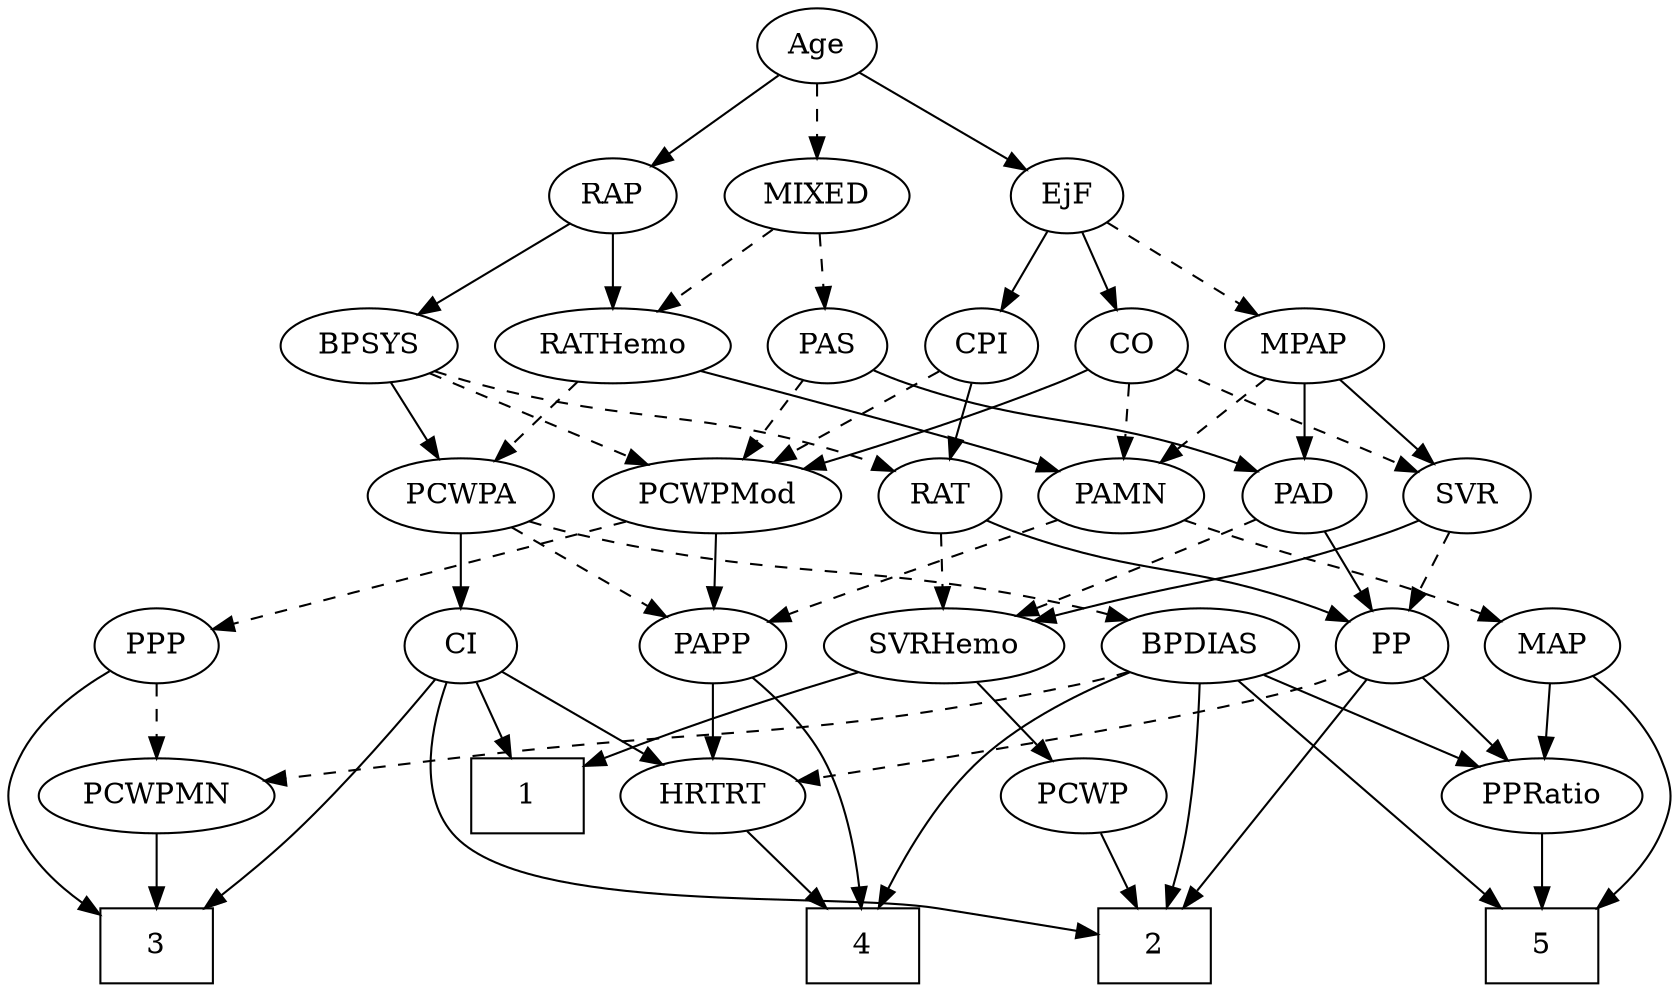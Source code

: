 strict digraph {
	graph [bb="0,0,749.26,468"];
	node [label="\N"];
	1	[height=0.5,
		pos="234.89,90",
		shape=box,
		width=0.75];
	2	[height=0.5,
		pos="519.89,18",
		shape=box,
		width=0.75];
	3	[height=0.5,
		pos="63.887,18",
		shape=box,
		width=0.75];
	4	[height=0.5,
		pos="387.89,18",
		shape=box,
		width=0.75];
	5	[height=0.5,
		pos="695.89,18",
		shape=box,
		width=0.75];
	Age	[height=0.5,
		pos="355.89,450",
		width=0.75];
	EjF	[height=0.5,
		pos="471.89,378",
		width=0.75];
	Age -> EjF	[pos="e,452.41,390.75 375.3,437.28 394.04,425.98 422.61,408.74 443.82,395.94",
		style=solid];
	RAP	[height=0.5,
		pos="265.89,378",
		width=0.77632];
	Age -> RAP	[pos="e,283.05,392.35 338.96,435.83 325.47,425.34 306.37,410.49 291.09,398.6",
		style=solid];
	MIXED	[height=0.5,
		pos="355.89,378",
		width=1.1193];
	Age -> MIXED	[pos="e,355.89,396.1 355.89,431.7 355.89,423.98 355.89,414.71 355.89,406.11",
		style=dashed];
	MPAP	[height=0.5,
		pos="583.89,306",
		width=0.97491];
	EjF -> MPAP	[pos="e,562.5,320.37 490.89,365.13 508.1,354.37 533.75,338.34 553.75,325.83",
		style=dashed];
	CO	[height=0.5,
		pos="503.89,306",
		width=0.75];
	EjF -> CO	[pos="e,496.36,323.47 479.47,360.41 483.26,352.13 487.92,341.92 492.16,332.66",
		style=solid];
	CPI	[height=0.5,
		pos="431.89,306",
		width=0.75];
	EjF -> CPI	[pos="e,441.11,323.15 462.61,360.76 457.71,352.19 451.6,341.49 446.12,331.9",
		style=solid];
	BPSYS	[height=0.5,
		pos="160.89,306",
		width=1.0471];
	RAP -> BPSYS	[pos="e,182.02,321.09 247.12,364.49 231.4,354.01 208.69,338.87 190.53,326.76",
		style=solid];
	RATHemo	[height=0.5,
		pos="265.89,306",
		width=1.3721];
	RAP -> RATHemo	[pos="e,265.89,324.1 265.89,359.7 265.89,351.98 265.89,342.71 265.89,334.11",
		style=solid];
	PAS	[height=0.5,
		pos="359.89,306",
		width=0.75];
	MIXED -> PAS	[pos="e,358.91,324.1 356.88,359.7 357.32,351.98 357.85,342.71 358.34,334.11",
		style=dashed];
	MIXED -> RATHemo	[pos="e,286,322.64 336.36,361.81 324.03,352.22 307.89,339.67 294.18,329",
		style=dashed];
	PAD	[height=0.5,
		pos="583.89,234",
		width=0.79437];
	MPAP -> PAD	[pos="e,583.89,252.1 583.89,287.7 583.89,279.98 583.89,270.71 583.89,262.11",
		style=solid];
	PAMN	[height=0.5,
		pos="500.89,234",
		width=1.011];
	MPAP -> PAMN	[pos="e,518.46,249.82 566.29,290.15 554.62,280.32 539.14,267.26 526.16,256.32",
		style=dashed];
	SVR	[height=0.5,
		pos="658.89,234",
		width=0.77632];
	MPAP -> SVR	[pos="e,643.67,249.21 600.16,289.81 610.66,280.01 624.47,267.12 636.07,256.3",
		style=solid];
	RAT	[height=0.5,
		pos="418.89,234",
		width=0.75827];
	BPSYS -> RAT	[pos="e,397.91,245.93 189.51,293.91 195.53,291.78 201.87,289.7 207.89,288 284.31,266.44 307.56,277.13 382.89,252 384.76,251.38 386.65,\
250.68 388.55,249.94",
		style=dashed];
	PCWPMod	[height=0.5,
		pos="321.89,234",
		width=1.4443];
	BPSYS -> PCWPMod	[pos="e,290.71,248.55 187.83,293.28 213.33,282.2 251.94,265.41 281.19,252.7",
		style=dashed];
	PCWPA	[height=0.5,
		pos="209.89,234",
		width=1.1555];
	BPSYS -> PCWPA	[pos="e,198.24,251.63 172.25,288.76 178.23,280.23 185.68,269.58 192.37,260.02",
		style=solid];
	SVRHemo	[height=0.5,
		pos="420.89,162",
		width=1.3902];
	PAD -> SVRHemo	[pos="e,452.3,176.12 561.41,222.86 556.32,220.58 550.92,218.19 545.89,216 517.84,203.78 486.11,190.33 461.63,180.04",
		style=dashed];
	PP	[height=0.5,
		pos="617.89,162",
		width=0.75];
	PAD -> PP	[pos="e,609.89,179.47 591.94,216.41 595.97,208.13 600.92,197.92 605.42,188.66",
		style=solid];
	CO -> PAMN	[pos="e,501.62,252.1 503.15,287.7 502.82,279.98 502.42,270.71 502.05,262.11",
		style=dashed];
	CO -> SVR	[pos="e,636.61,245.31 525.16,294.83 529.99,292.56 535.11,290.18 539.89,288 576.11,271.5 585.58,268.31 621.89,252 623.68,251.2 625.51,250.37 \
627.36,249.53",
		style=dashed];
	CO -> PCWPMod	[pos="e,357.95,247.04 482.71,294.6 477.88,292.34 472.74,290.02 467.89,288 434.68,274.17 396.43,260.36 367.41,250.3",
		style=solid];
	PAS -> PAD	[pos="e,561.66,245.77 380.52,294.37 385.47,292.07 390.8,289.79 395.89,288 460.56,265.24 480.98,274.09 545.89,252 548,251.28 550.16,250.49 \
552.31,249.65",
		style=solid];
	PAS -> PCWPMod	[pos="e,331.18,252.12 351.07,288.76 346.6,280.53 341.06,270.32 336.01,261.02",
		style=dashed];
	MAP	[height=0.5,
		pos="695.89,162",
		width=0.84854];
	PAMN -> MAP	[pos="e,671.56,173.15 528.91,222.22 534.52,220.12 540.38,217.96 545.89,216 593.56,199.06 606.41,197.5 653.89,180 656.59,179.01 659.37,\
177.95 662.16,176.87",
		style=dashed];
	PAPP	[height=0.5,
		pos="320.89,162",
		width=0.88464];
	PAMN -> PAPP	[pos="e,345.99,173.54 472.58,222.48 444.42,211.95 400.04,195.18 361.89,180 359.79,179.17 357.64,178.3 355.47,177.42",
		style=dashed];
	RATHemo -> PAMN	[pos="e,472.8,245.81 302.99,294.02 309.93,292 317.12,289.92 323.89,288 381.97,271.51 397.4,270.48 454.89,252 457.62,251.12 460.44,250.18 \
463.26,249.2",
		style=solid];
	RATHemo -> PCWPA	[pos="e,223.06,251.47 252.62,288.41 245.71,279.78 237.14,269.06 229.48,259.5",
		style=dashed];
	CPI -> RAT	[pos="e,422.1,252.28 428.74,288.05 427.31,280.35 425.58,271.03 423.97,262.36",
		style=solid];
	CPI -> PCWPMod	[pos="e,345.81,250.23 412.73,292.81 396.68,282.59 373.42,267.79 354.46,255.73",
		style=dashed];
	RAT -> SVRHemo	[pos="e,420.4,180.1 419.38,215.7 419.6,207.98 419.87,198.71 420.11,190.11",
		style=dashed];
	RAT -> PP	[pos="e,596.81,173.65 440.18,222.55 445.26,220.24 450.72,217.91 455.89,216 510.51,195.78 527.37,200.5 581.89,180 583.73,179.31 585.61,\
178.56 587.49,177.77",
		style=solid];
	SVR -> SVRHemo	[pos="e,458.29,173.97 637.25,222.26 632.27,220.01 626.95,217.79 621.89,216 560.5,194.32 542.73,197.02 479.89,180 476.06,178.96 472.1,177.87 \
468.13,176.76",
		style=solid];
	SVR -> PP	[pos="e,627.34,179.15 649.38,216.76 644.36,208.19 638.09,197.49 632.47,187.9",
		style=dashed];
	PPP	[height=0.5,
		pos="63.887,162",
		width=0.75];
	PCWPMod -> PPP	[pos="e,88.476,169.54 282.85,222.07 275.56,220.04 267.99,217.95 260.89,216 203.97,200.41 137.7,182.67 98.353,172.17",
		style=dashed];
	PCWPMod -> PAPP	[pos="e,321.13,180.1 321.64,215.7 321.53,207.98 321.4,198.71 321.27,190.11",
		style=solid];
	BPDIAS	[height=0.5,
		pos="530.89,162",
		width=1.1735];
	PCWPA -> BPDIAS	[pos="e,499.83,174.22 240.67,221.87 247.28,219.72 254.27,217.63 260.89,216 356.64,192.33 384.13,203.67 479.89,180 483.25,179.17 486.71,\
178.22 490.17,177.21",
		style=dashed];
	CI	[height=0.5,
		pos="209.89,162",
		width=0.75];
	PCWPA -> CI	[pos="e,209.89,180.1 209.89,215.7 209.89,207.98 209.89,198.71 209.89,190.11",
		style=solid];
	PCWPA -> PAPP	[pos="e,300.33,175.96 232.35,218.83 249.44,208.05 273.11,193.13 291.68,181.42",
		style=dashed];
	PCWPMN	[height=0.5,
		pos="63.887,90",
		width=1.3902];
	PCWPMN -> 3	[pos="e,63.887,36.104 63.887,71.697 63.887,63.983 63.887,54.712 63.887,46.112",
		style=solid];
	SVRHemo -> 1	[pos="e,262.28,104.28 384.74,149.37 356.15,139.92 315.1,125.8 271.59,108.11",
		style=solid];
	PCWP	[height=0.5,
		pos="488.89,90",
		width=0.97491];
	SVRHemo -> PCWP	[pos="e,473.67,106.67 436.66,144.76 445.54,135.62 456.77,124.06 466.54,114",
		style=solid];
	BPDIAS -> 2	[pos="e,525.3,36.471 532.71,143.87 534.29,125.89 535.89,96.857 532.89,72 531.86,63.535 529.95,54.471 527.91,46.276",
		style=solid];
	BPDIAS -> 4	[pos="e,395.84,36.003 503.52,148.21 485.45,138.84 462.02,124.84 444.89,108 426.19,89.626 410.61,64.042 400.49,45.018",
		style=solid];
	BPDIAS -> 5	[pos="e,675.89,36.21 548.86,145.53 577.62,120.78 634.21,72.076 668.18,42.843",
		style=solid];
	BPDIAS -> PCWPMN	[pos="e,110.21,96.843 499.87,149.59 493.34,147.49 486.44,145.49 479.89,144 475.53,143.01 233.09,112.35 120.38,98.126",
		style=dashed];
	PPRatio	[height=0.5,
		pos="695.89,90",
		width=1.1013];
	BPDIAS -> PPRatio	[pos="e,668.03,102.82 559.63,148.81 587.12,137.14 628.72,119.49 658.73,106.77",
		style=solid];
	MAP -> 5	[pos="e,718.04,36.125 714,147.44 725.23,137.84 738.68,123.87 744.89,108 750.72,93.101 750.72,86.899 744.89,72 740.69,61.279 733.2,51.427 \
725.31,43.201",
		style=solid];
	MAP -> PPRatio	[pos="e,695.89,108.1 695.89,143.7 695.89,135.98 695.89,126.71 695.89,118.11",
		style=solid];
	PP -> 2	[pos="e,531.71,36.133 607.03,145.26 590.22,120.92 557.77,73.891 537.56,44.607",
		style=solid];
	PP -> PPRatio	[pos="e,678.61,106.51 633.3,147.17 644,137.56 658.51,124.54 670.86,113.46",
		style=solid];
	HRTRT	[height=0.5,
		pos="319.89,90",
		width=1.1013];
	PP -> HRTRT	[pos="e,357.5,95.696 597.3,150.24 592.34,147.94 587,145.7 581.89,144 509,119.82 420.88,104.75 367.67,97.123",
		style=dashed];
	PPP -> 3	[pos="e,36.706,35.663 44.236,149.65 30.376,140.41 12.906,125.98 4.8872,108 -1.6291,93.387 -1.6291,86.613 4.8872,72 10.057,60.407 19.154,\
50.291 28.68,42.091",
		style=solid];
	PPP -> PCWPMN	[pos="e,63.887,108.1 63.887,143.7 63.887,135.98 63.887,126.71 63.887,118.11",
		style=dashed];
	PPRatio -> 5	[pos="e,695.89,36.104 695.89,71.697 695.89,63.983 695.89,54.712 695.89,46.112",
		style=solid];
	PCWP -> 2	[pos="e,512.24,36.275 496.39,72.055 499.92,64.091 504.21,54.411 508.15,45.51",
		style=solid];
	CI -> 1	[pos="e,228.66,108.45 215.81,144.41 218.62,136.54 222.06,126.93 225.23,118.04",
		style=solid];
	CI -> 2	[pos="e,492.6,23.957 201.34,144.78 192.32,125.16 181.61,92.258 198.89,72 231.74,33.47 373.96,44.415 423.89,36 443.28,32.732 464.85,28.928 \
482.62,25.748",
		style=solid];
	CI -> 3	[pos="e,83.575,36.114 196.01,146.22 179.07,128.33 149.4,97.421 122.89,72 112.77,62.301 101.37,51.935 91.308,42.967",
		style=solid];
	CI -> HRTRT	[pos="e,297.54,105.22 229.05,148.81 245.6,138.28 269.81,122.87 289.08,110.61",
		style=solid];
	PAPP -> 4	[pos="e,386.86,36.285 338.04,146.45 348.51,136.63 361.31,122.81 368.89,108 378.76,88.719 383.5,64.565 385.79,46.287",
		style=solid];
	PAPP -> HRTRT	[pos="e,320.13,108.1 320.64,143.7 320.53,135.98 320.4,126.71 320.27,118.11",
		style=solid];
	HRTRT -> 4	[pos="e,371.09,36.292 335.32,73.116 343.81,64.373 354.53,53.334 364.08,43.51",
		style=solid];
}
